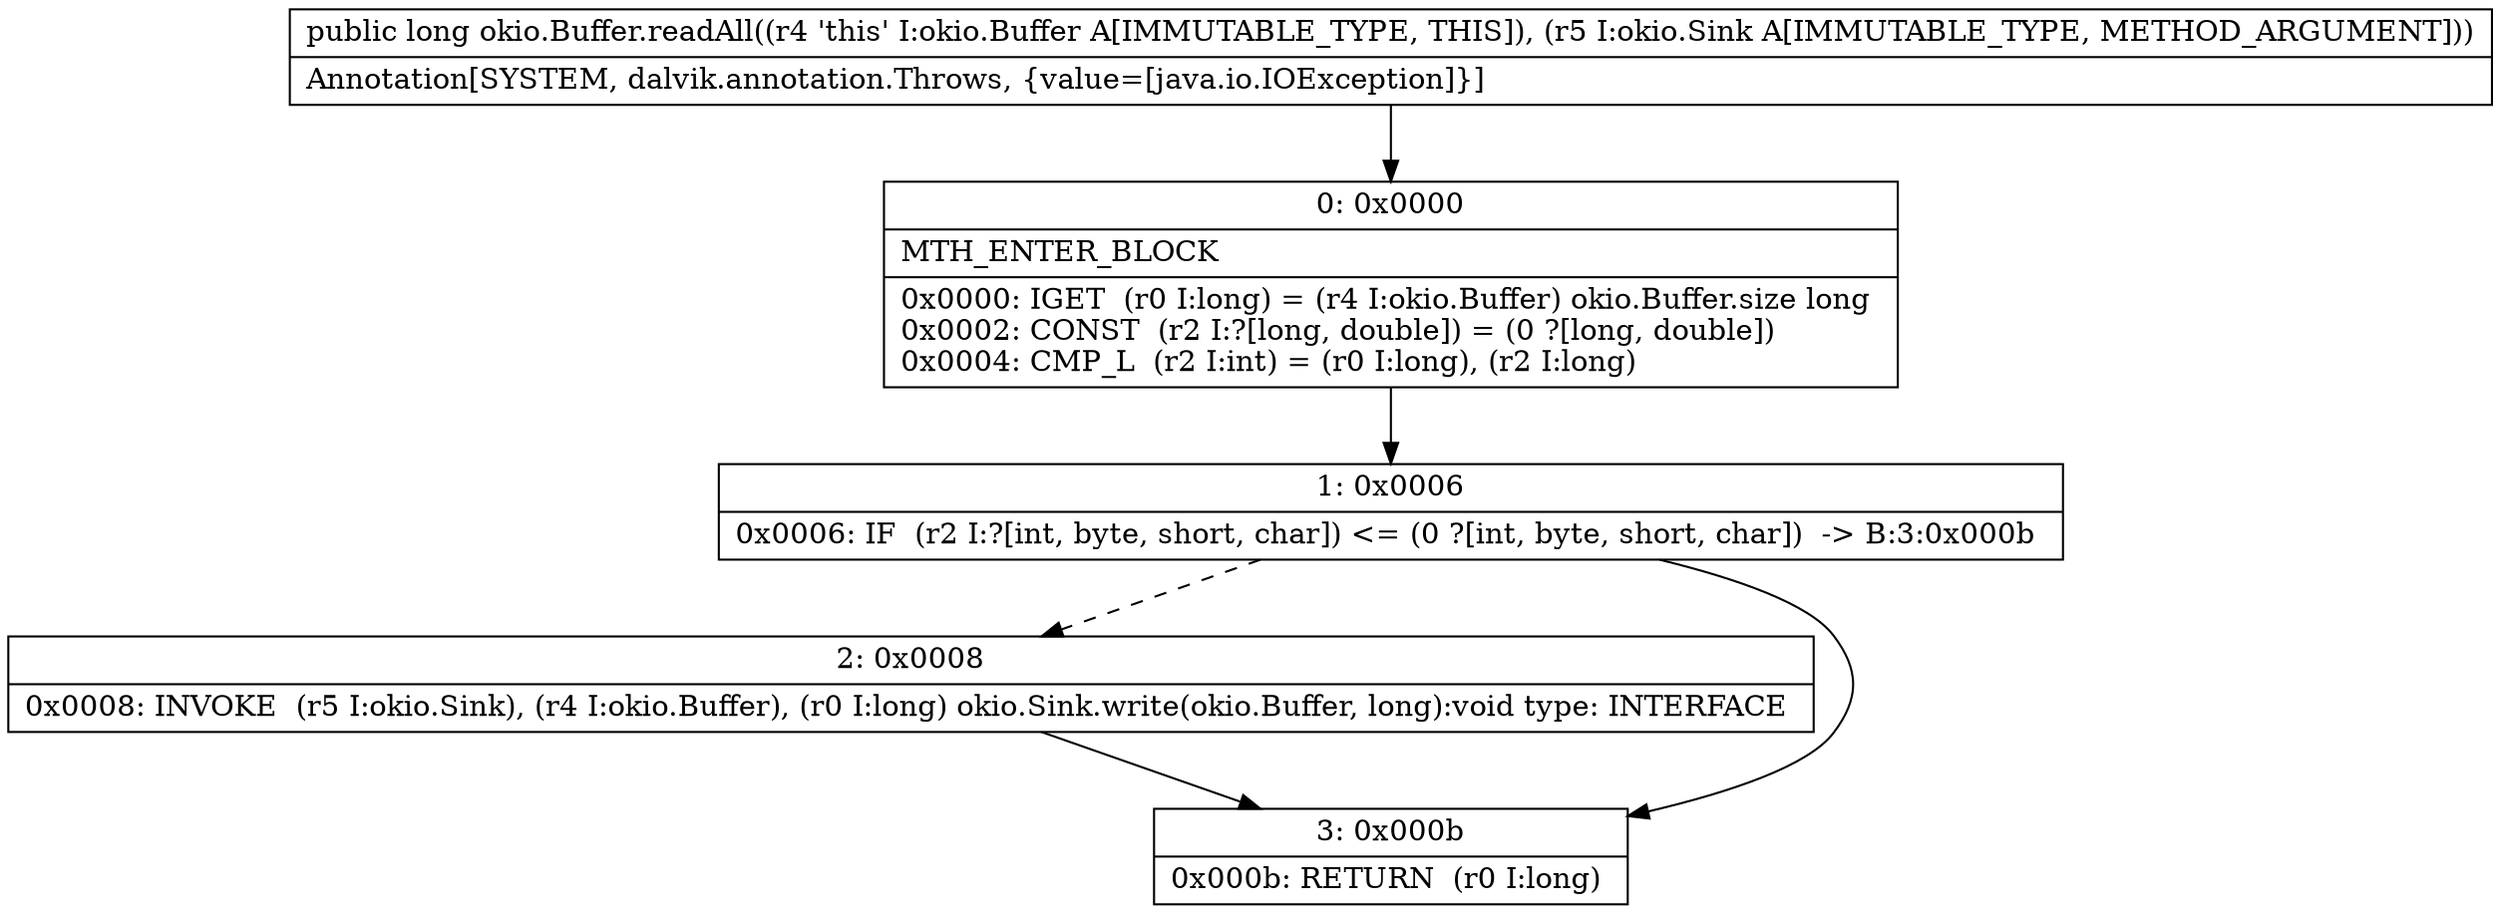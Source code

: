 digraph "CFG forokio.Buffer.readAll(Lokio\/Sink;)J" {
Node_0 [shape=record,label="{0\:\ 0x0000|MTH_ENTER_BLOCK\l|0x0000: IGET  (r0 I:long) = (r4 I:okio.Buffer) okio.Buffer.size long \l0x0002: CONST  (r2 I:?[long, double]) = (0 ?[long, double]) \l0x0004: CMP_L  (r2 I:int) = (r0 I:long), (r2 I:long) \l}"];
Node_1 [shape=record,label="{1\:\ 0x0006|0x0006: IF  (r2 I:?[int, byte, short, char]) \<= (0 ?[int, byte, short, char])  \-\> B:3:0x000b \l}"];
Node_2 [shape=record,label="{2\:\ 0x0008|0x0008: INVOKE  (r5 I:okio.Sink), (r4 I:okio.Buffer), (r0 I:long) okio.Sink.write(okio.Buffer, long):void type: INTERFACE \l}"];
Node_3 [shape=record,label="{3\:\ 0x000b|0x000b: RETURN  (r0 I:long) \l}"];
MethodNode[shape=record,label="{public long okio.Buffer.readAll((r4 'this' I:okio.Buffer A[IMMUTABLE_TYPE, THIS]), (r5 I:okio.Sink A[IMMUTABLE_TYPE, METHOD_ARGUMENT]))  | Annotation[SYSTEM, dalvik.annotation.Throws, \{value=[java.io.IOException]\}]\l}"];
MethodNode -> Node_0;
Node_0 -> Node_1;
Node_1 -> Node_2[style=dashed];
Node_1 -> Node_3;
Node_2 -> Node_3;
}

